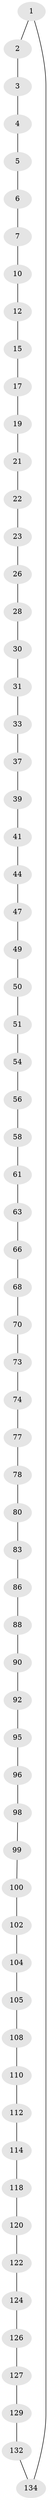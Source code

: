 // original degree distribution, {2: 1.0}
// Generated by graph-tools (version 1.1) at 2025/20/03/04/25 18:20:18]
// undirected, 67 vertices, 67 edges
graph export_dot {
graph [start="1"]
  node [color=gray90,style=filled];
  1;
  2;
  3;
  4;
  5;
  6;
  7 [super="+8"];
  10 [super="+11"];
  12 [super="+13"];
  15 [super="+16"];
  17 [super="+18"];
  19 [super="+20"];
  21;
  22;
  23 [super="+24"];
  26 [super="+27"];
  28 [super="+29"];
  30;
  31 [super="+32"];
  33 [super="+34"];
  37 [super="+38"];
  39 [super="+40"];
  41 [super="+42"];
  44 [super="+45"];
  47 [super="+48"];
  49;
  50;
  51 [super="+52"];
  54 [super="+55"];
  56 [super="+57"];
  58 [super="+59"];
  61 [super="+62"];
  63 [super="+64"];
  66 [super="+67"];
  68 [super="+69"];
  70 [super="+71"];
  73;
  74 [super="+75"];
  77;
  78 [super="+79"];
  80 [super="+81"];
  83 [super="+84"];
  86 [super="+87"];
  88 [super="+89"];
  90 [super="+91"];
  92 [super="+93"];
  95;
  96 [super="+97"];
  98;
  99;
  100 [super="+101"];
  102 [super="+103"];
  104;
  105 [super="+106"];
  108 [super="+109"];
  110 [super="+111"];
  112 [super="+113"];
  114 [super="+115"];
  118 [super="+119"];
  120 [super="+121"];
  122 [super="+123"];
  124 [super="+125"];
  126;
  127 [super="+128"];
  129 [super="+130"];
  132 [super="+133"];
  134 [super="+135"];
  1 -- 2;
  1 -- 134;
  2 -- 3;
  3 -- 4;
  4 -- 5;
  5 -- 6;
  6 -- 7;
  7 -- 10;
  10 -- 12;
  12 -- 15;
  15 -- 17;
  17 -- 19;
  19 -- 21;
  21 -- 22;
  22 -- 23;
  23 -- 26;
  26 -- 28;
  28 -- 30;
  30 -- 31;
  31 -- 33;
  33 -- 37;
  37 -- 39;
  39 -- 41;
  41 -- 44;
  44 -- 47;
  47 -- 49;
  49 -- 50;
  50 -- 51;
  51 -- 54;
  54 -- 56;
  56 -- 58;
  58 -- 61;
  61 -- 63;
  63 -- 66;
  66 -- 68;
  68 -- 70;
  70 -- 73;
  73 -- 74;
  74 -- 77;
  77 -- 78;
  78 -- 80;
  80 -- 83;
  83 -- 86;
  86 -- 88;
  88 -- 90;
  90 -- 92;
  92 -- 95;
  95 -- 96;
  96 -- 98;
  98 -- 99;
  99 -- 100;
  100 -- 102;
  102 -- 104;
  104 -- 105;
  105 -- 108;
  108 -- 110;
  110 -- 112;
  112 -- 114;
  114 -- 118;
  118 -- 120;
  120 -- 122;
  122 -- 124;
  124 -- 126;
  126 -- 127;
  127 -- 129;
  129 -- 132;
  132 -- 134;
}
